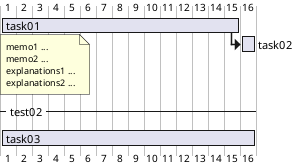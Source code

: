 {
  "sha1": "g6p81gebilwcrlil0vwi3ps78au8dm6",
  "insertion": {
    "when": "2024-06-01T09:03:07.271Z",
    "url": "https://forum.plantuml.net/11528/gantt-diagram-add-memos-or-explanations-to-tasks",
    "user": "plantuml@gmail.com"
  }
}
@startgantt

[task01] lasts 15 days
note bottom
'note left
memo1 ...
memo2 ...
explanations1 ...
explanations2 ...
end note

[task01] -> [task02]

-- test02 --

[task03] lasts 16 days

@endgantt

